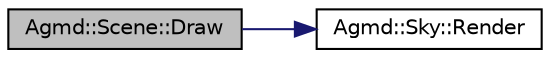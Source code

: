 digraph "Agmd::Scene::Draw"
{
  edge [fontname="Helvetica",fontsize="10",labelfontname="Helvetica",labelfontsize="10"];
  node [fontname="Helvetica",fontsize="10",shape=record];
  rankdir="LR";
  Node1 [label="Agmd::Scene::Draw",height=0.2,width=0.4,color="black", fillcolor="grey75", style="filled" fontcolor="black"];
  Node1 -> Node2 [color="midnightblue",fontsize="10",style="solid",fontname="Helvetica"];
  Node2 [label="Agmd::Sky::Render",height=0.2,width=0.4,color="black", fillcolor="white", style="filled",URL="$class_agmd_1_1_sky.html#af3fc992eecff08788c90346348a01d8d"];
}
